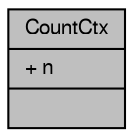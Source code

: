 digraph "CountCtx"
{
  edge [fontname="FreeSans",fontsize="10",labelfontname="FreeSans",labelfontsize="10"];
  node [fontname="FreeSans",fontsize="10",shape=record];
  Node1 [label="{CountCtx\n|+ n\l|}",height=0.2,width=0.4,color="black", fillcolor="grey75", style="filled", fontcolor="black"];
}

